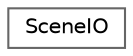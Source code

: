 digraph "Graphical Class Hierarchy"
{
 // LATEX_PDF_SIZE
  bgcolor="transparent";
  edge [fontname=Helvetica,fontsize=10,labelfontname=Helvetica,labelfontsize=10];
  node [fontname=Helvetica,fontsize=10,shape=box,height=0.2,width=0.4];
  rankdir="LR";
  Node0 [id="Node000000",label="SceneIO",height=0.2,width=0.4,color="grey40", fillcolor="white", style="filled",URL="$class_scene_i_o.html",tooltip=" "];
}
